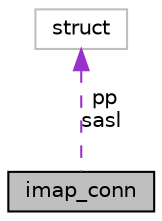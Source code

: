 digraph "imap_conn"
{
  edge [fontname="Helvetica",fontsize="10",labelfontname="Helvetica",labelfontsize="10"];
  node [fontname="Helvetica",fontsize="10",shape=record];
  Node1 [label="imap_conn",height=0.2,width=0.4,color="black", fillcolor="grey75", style="filled", fontcolor="black"];
  Node2 -> Node1 [dir="back",color="darkorchid3",fontsize="10",style="dashed",label=" pp\nsasl" ,fontname="Helvetica"];
  Node2 [label="struct",height=0.2,width=0.4,color="grey75", fillcolor="white", style="filled"];
}
